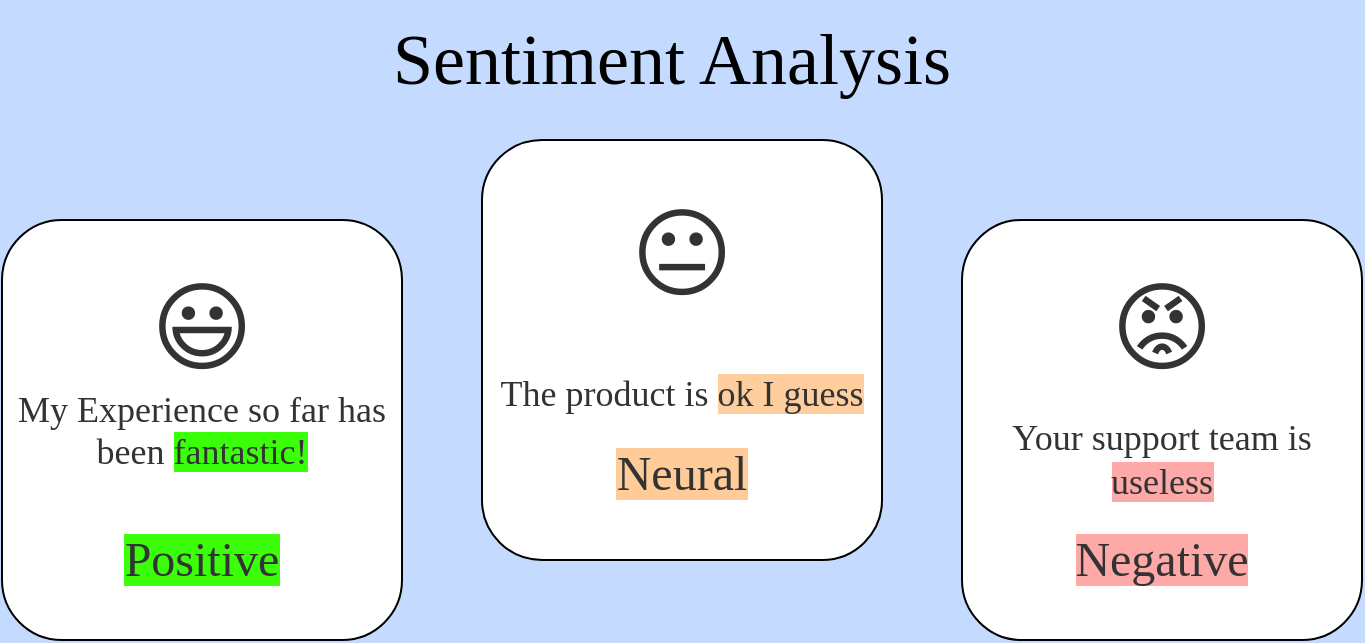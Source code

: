 <mxfile version="13.2.4" type="device"><diagram id="HdEMtGMJv_IbakpNY-I6" name="Page-1"><mxGraphModel dx="1092" dy="846" grid="1" gridSize="10" guides="1" tooltips="1" connect="1" arrows="1" fold="1" page="1" pageScale="1" pageWidth="850" pageHeight="1100" background="#C4DAFF" math="0" shadow="0"><root><mxCell id="0"/><mxCell id="1" parent="0"/><mxCell id="ZOGkhYRg2xp5Vczzz_Sm-1" value="&lt;span style=&quot;color: rgb(51 , 51 , 51) ; font-family: &amp;#34;segoe ui emoji&amp;#34;&quot;&gt;&lt;span style=&quot;background-color: rgb(255 , 255 , 255) ; font-size: 49px&quot;&gt;😃&lt;br&gt;&lt;/span&gt;&lt;font style=&quot;font-size: 18px&quot;&gt;My Experience so far has been &lt;span style=&quot;background-color: rgb(59 , 255 , 10)&quot;&gt;fantastic!&lt;/span&gt;&lt;br&gt;&lt;/font&gt;&lt;br&gt;&lt;br&gt;&lt;font style=&quot;font-size: 24px ; background-color: rgb(59 , 255 , 10)&quot;&gt;Positive&lt;/font&gt;&lt;br&gt;&lt;/span&gt;" style="rounded=1;whiteSpace=wrap;html=1;" vertex="1" parent="1"><mxGeometry x="90" y="200" width="200" height="210" as="geometry"/></mxCell><mxCell id="ZOGkhYRg2xp5Vczzz_Sm-3" value="&lt;span style=&quot;color: rgb(51 , 51 , 51) ; font-family: &amp;#34;segoe ui emoji&amp;#34;&quot;&gt;&lt;span style=&quot;background-color: rgb(255 , 255 , 255)&quot;&gt;&lt;span style=&quot;font-size: 49px&quot;&gt;😐&lt;br&gt;&lt;/span&gt;&lt;br&gt;&lt;br&gt;&lt;/span&gt;&lt;font style=&quot;font-size: 18px&quot;&gt;The product is &lt;span style=&quot;background-color: rgb(255 , 206 , 159)&quot;&gt;ok I guess&lt;/span&gt;&lt;/font&gt;&lt;br&gt;&lt;br&gt;&lt;font style=&quot;font-size: 24px ; background-color: rgb(255 , 204 , 153)&quot;&gt;Neural&lt;/font&gt;&lt;br&gt;&lt;/span&gt;" style="rounded=1;whiteSpace=wrap;html=1;" vertex="1" parent="1"><mxGeometry x="330" y="160" width="200" height="210" as="geometry"/></mxCell><mxCell id="ZOGkhYRg2xp5Vczzz_Sm-4" value="&lt;span style=&quot;color: rgb(51 , 51 , 51) ; font-family: &amp;#34;segoe ui emoji&amp;#34; ; font-size: 49px ; background-color: rgb(255 , 255 , 255)&quot;&gt;😡&lt;/span&gt;&lt;span style=&quot;color: rgb(51 , 51 , 51) ; font-family: &amp;#34;segoe ui emoji&amp;#34;&quot;&gt;&lt;span style=&quot;background-color: rgb(255 , 255 , 255)&quot;&gt;&lt;br&gt;&lt;br&gt;&lt;/span&gt;&lt;font style=&quot;font-size: 18px&quot;&gt;Your support team is &lt;span style=&quot;background-color: rgb(255 , 168 , 168)&quot;&gt;useless&lt;/span&gt;&lt;br&gt;&lt;/font&gt;&lt;br&gt;&lt;font style=&quot;font-size: 24px ; background-color: rgb(255 , 168 , 168)&quot;&gt;Negative&lt;/font&gt;&lt;br&gt;&lt;/span&gt;" style="rounded=1;whiteSpace=wrap;html=1;" vertex="1" parent="1"><mxGeometry x="570" y="200" width="200" height="210" as="geometry"/></mxCell><mxCell id="ZOGkhYRg2xp5Vczzz_Sm-5" value="&lt;font style=&quot;font-size: 36px&quot; face=&quot;Comic Sans MS&quot;&gt;Sentiment Analysis&lt;/font&gt;" style="text;html=1;strokeColor=none;fillColor=none;align=center;verticalAlign=middle;whiteSpace=wrap;rounded=0;" vertex="1" parent="1"><mxGeometry x="220" y="90" width="410" height="60" as="geometry"/></mxCell></root></mxGraphModel></diagram></mxfile>